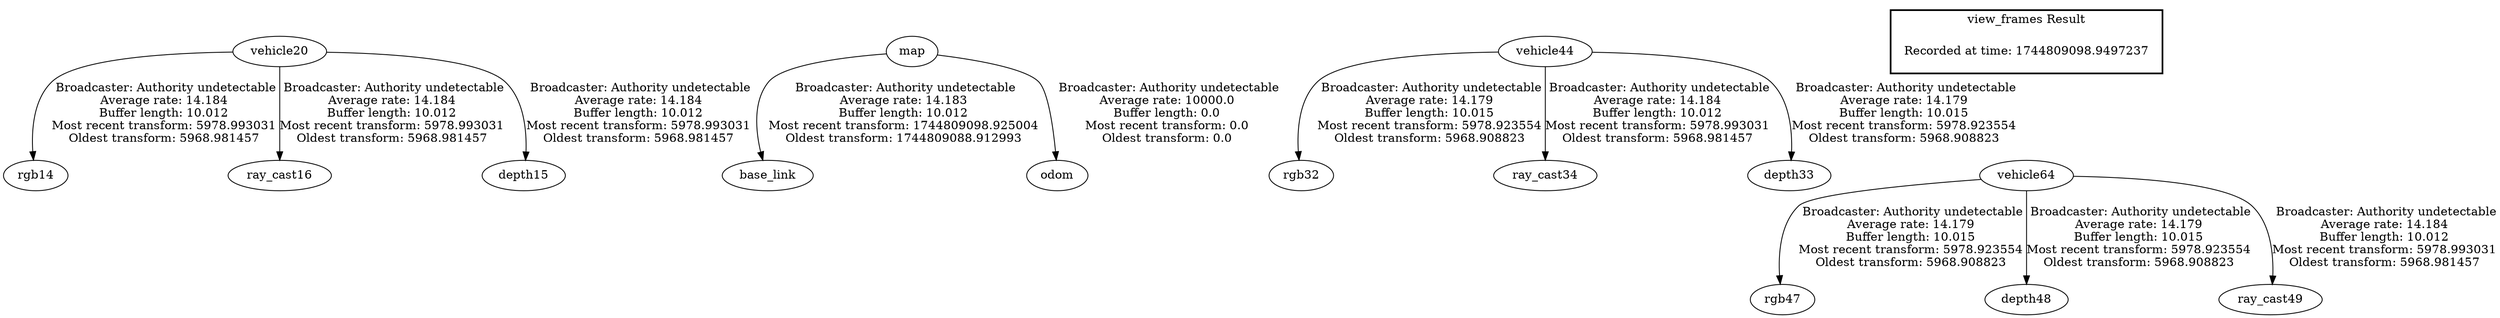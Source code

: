 digraph G {
"vehicle20" -> "rgb14"[label=" Broadcaster: Authority undetectable\nAverage rate: 14.184\nBuffer length: 10.012\nMost recent transform: 5978.993031\nOldest transform: 5968.981457\n"];
"map" -> "base_link"[label=" Broadcaster: Authority undetectable\nAverage rate: 14.183\nBuffer length: 10.012\nMost recent transform: 1744809098.925004\nOldest transform: 1744809088.912993\n"];
"map" -> "odom"[label=" Broadcaster: Authority undetectable\nAverage rate: 10000.0\nBuffer length: 0.0\nMost recent transform: 0.0\nOldest transform: 0.0\n"];
"vehicle44" -> "rgb32"[label=" Broadcaster: Authority undetectable\nAverage rate: 14.179\nBuffer length: 10.015\nMost recent transform: 5978.923554\nOldest transform: 5968.908823\n"];
"vehicle20" -> "ray_cast16"[label=" Broadcaster: Authority undetectable\nAverage rate: 14.184\nBuffer length: 10.012\nMost recent transform: 5978.993031\nOldest transform: 5968.981457\n"];
"vehicle44" -> "ray_cast34"[label=" Broadcaster: Authority undetectable\nAverage rate: 14.184\nBuffer length: 10.012\nMost recent transform: 5978.993031\nOldest transform: 5968.981457\n"];
"vehicle20" -> "depth15"[label=" Broadcaster: Authority undetectable\nAverage rate: 14.184\nBuffer length: 10.012\nMost recent transform: 5978.993031\nOldest transform: 5968.981457\n"];
"vehicle44" -> "depth33"[label=" Broadcaster: Authority undetectable\nAverage rate: 14.179\nBuffer length: 10.015\nMost recent transform: 5978.923554\nOldest transform: 5968.908823\n"];
"vehicle64" -> "rgb47"[label=" Broadcaster: Authority undetectable\nAverage rate: 14.179\nBuffer length: 10.015\nMost recent transform: 5978.923554\nOldest transform: 5968.908823\n"];
"vehicle64" -> "depth48"[label=" Broadcaster: Authority undetectable\nAverage rate: 14.179\nBuffer length: 10.015\nMost recent transform: 5978.923554\nOldest transform: 5968.908823\n"];
"vehicle64" -> "ray_cast49"[label=" Broadcaster: Authority undetectable\nAverage rate: 14.184\nBuffer length: 10.012\nMost recent transform: 5978.993031\nOldest transform: 5968.981457\n"];
edge [style=invis];
 subgraph cluster_legend { style=bold; color=black; label ="view_frames Result";
"Recorded at time: 1744809098.9497237"[ shape=plaintext ] ;
}->"vehicle64";
}